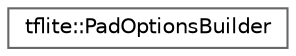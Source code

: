 digraph "Graphical Class Hierarchy"
{
 // LATEX_PDF_SIZE
  bgcolor="transparent";
  edge [fontname=Helvetica,fontsize=10,labelfontname=Helvetica,labelfontsize=10];
  node [fontname=Helvetica,fontsize=10,shape=box,height=0.2,width=0.4];
  rankdir="LR";
  Node0 [id="Node000000",label="tflite::PadOptionsBuilder",height=0.2,width=0.4,color="grey40", fillcolor="white", style="filled",URL="$structtflite_1_1_pad_options_builder.html",tooltip=" "];
}
